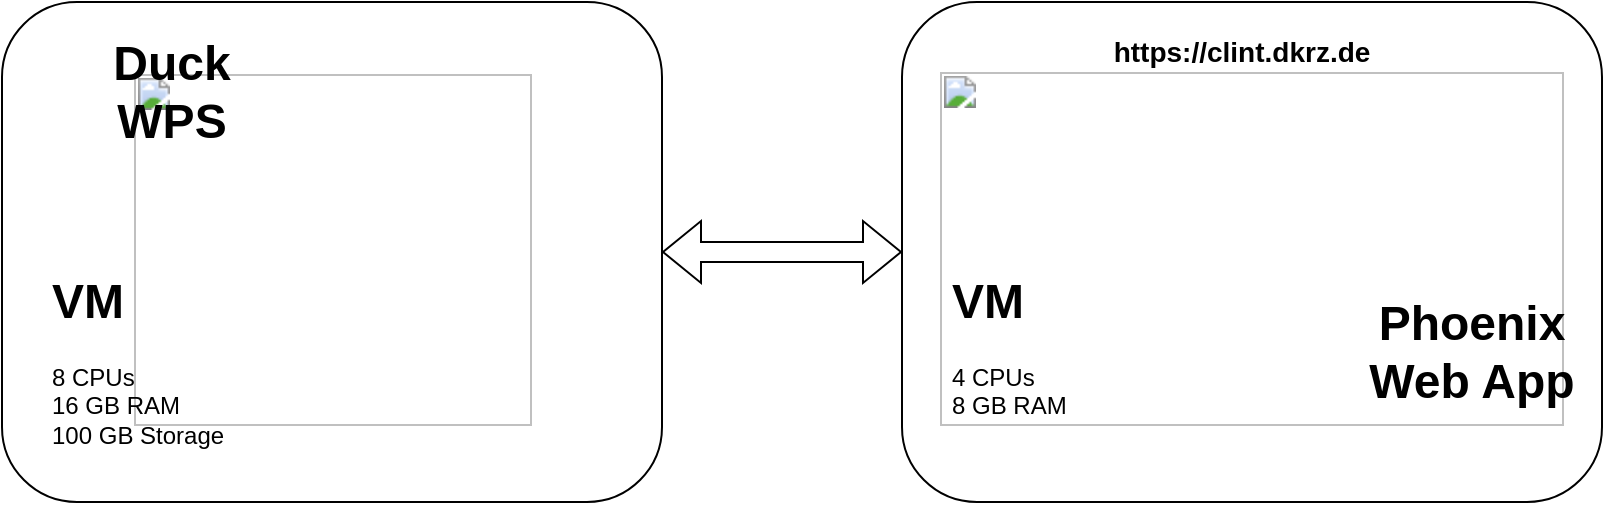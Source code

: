 <mxfile version="21.2.1" type="github">
  <diagram name="Page-1" id="RZ-sbcYPbZvdfeO4JO4t">
    <mxGraphModel dx="954" dy="620" grid="1" gridSize="10" guides="1" tooltips="1" connect="1" arrows="1" fold="1" page="1" pageScale="1" pageWidth="827" pageHeight="1169" math="0" shadow="0">
      <root>
        <mxCell id="0" />
        <mxCell id="1" parent="0" />
        <mxCell id="AlLSXUo7sbcn3DVaBx7a-1" value="&lt;meta charset=&quot;utf-8&quot;&gt;&lt;b id=&quot;docs-internal-guid-5ff0fcde-7fff-57f7-ad88-99b0f3b2afe9&quot; style=&quot;font-weight:normal;&quot;&gt;&lt;img src=&quot;https://lh5.googleusercontent.com/GNgcTFhDpjqSN2vDcPruow-RqhK-CM57k7HDgcoyxd9B3zeDJIGJSLtdnf-c4m_90DQfcPbcCR1FICPxom-QkcpGJxDJx6Ns4rT8dt3tW4eahcN-Jpkh0MtnXnobIrfyMy8yIYl1AWPu-mg=s2048&quot; height=&quot;176px;&quot; width=&quot;199px;&quot;&gt;&lt;/b&gt;" style="rounded=1;whiteSpace=wrap;html=1;" vertex="1" parent="1">
          <mxGeometry x="10" y="170" width="330" height="250" as="geometry" />
        </mxCell>
        <mxCell id="AlLSXUo7sbcn3DVaBx7a-3" value="&lt;meta charset=&quot;utf-8&quot;&gt;&lt;b id=&quot;docs-internal-guid-3ea7a7be-7fff-3cb6-ecca-75c145700076&quot; style=&quot;font-weight:normal;&quot;&gt;&lt;img src=&quot;https://lh6.googleusercontent.com/1M7CGkfS1By0BvR2SUwiYhiSd6jVYeh5oI7QB46LRV1vRvkohZqYduDwc-y_6y48ee2eP0jjUnd23b7q4Db6GsUd5QfevkbknViSIGah93FdrRidsptvaP8w3NWJ1IhyKBpyc0PRzKpO-QE=s2048&quot; height=&quot;177px;&quot; width=&quot;312px;&quot;&gt;&lt;/b&gt;" style="rounded=1;whiteSpace=wrap;html=1;" vertex="1" parent="1">
          <mxGeometry x="460" y="170" width="350" height="250" as="geometry" />
        </mxCell>
        <mxCell id="AlLSXUo7sbcn3DVaBx7a-4" value="&lt;font style=&quot;font-size: 24px;&quot;&gt;&lt;b style=&quot;&quot;&gt;Duck WPS&lt;/b&gt;&lt;/font&gt;" style="text;html=1;strokeColor=none;fillColor=none;align=center;verticalAlign=middle;whiteSpace=wrap;rounded=0;" vertex="1" parent="1">
          <mxGeometry x="50" y="200" width="90" height="30" as="geometry" />
        </mxCell>
        <mxCell id="AlLSXUo7sbcn3DVaBx7a-5" value="&lt;font style=&quot;&quot;&gt;&lt;font style=&quot;font-size: 24px;&quot;&gt;&lt;b&gt;Phoenix&lt;br&gt;Web App&lt;/b&gt;&lt;/font&gt;&lt;br&gt;&lt;/font&gt;" style="text;html=1;strokeColor=none;fillColor=none;align=center;verticalAlign=middle;whiteSpace=wrap;rounded=0;" vertex="1" parent="1">
          <mxGeometry x="690" y="330" width="110" height="30" as="geometry" />
        </mxCell>
        <mxCell id="AlLSXUo7sbcn3DVaBx7a-7" value="" style="shape=flexArrow;endArrow=classic;startArrow=classic;html=1;rounded=0;exitX=1;exitY=0.5;exitDx=0;exitDy=0;entryX=0;entryY=0.5;entryDx=0;entryDy=0;" edge="1" parent="1" source="AlLSXUo7sbcn3DVaBx7a-1" target="AlLSXUo7sbcn3DVaBx7a-3">
          <mxGeometry width="100" height="100" relative="1" as="geometry">
            <mxPoint x="360" y="430" as="sourcePoint" />
            <mxPoint x="460" y="330" as="targetPoint" />
          </mxGeometry>
        </mxCell>
        <mxCell id="AlLSXUo7sbcn3DVaBx7a-10" value="&lt;h1&gt;VM&lt;/h1&gt;&lt;div&gt;8 CPUs&lt;/div&gt;&lt;div&gt;16 GB RAM&lt;/div&gt;&lt;div&gt;100 GB Storage&lt;/div&gt;" style="text;html=1;strokeColor=none;fillColor=none;spacing=5;spacingTop=-20;whiteSpace=wrap;overflow=hidden;rounded=0;" vertex="1" parent="1">
          <mxGeometry x="30" y="300" width="110" height="100" as="geometry" />
        </mxCell>
        <mxCell id="AlLSXUo7sbcn3DVaBx7a-11" value="&lt;h1&gt;VM&lt;/h1&gt;&lt;div&gt;4 CPUs&lt;/div&gt;&lt;div&gt;8 GB RAM&lt;/div&gt;" style="text;html=1;strokeColor=none;fillColor=none;spacing=5;spacingTop=-20;whiteSpace=wrap;overflow=hidden;rounded=0;" vertex="1" parent="1">
          <mxGeometry x="480" y="300" width="110" height="100" as="geometry" />
        </mxCell>
        <mxCell id="AlLSXUo7sbcn3DVaBx7a-12" value="&lt;font style=&quot;font-size: 14px;&quot;&gt;&lt;b&gt;https://clint.dkrz.de&lt;/b&gt;&lt;/font&gt;" style="text;html=1;strokeColor=none;fillColor=none;align=center;verticalAlign=middle;whiteSpace=wrap;rounded=0;" vertex="1" parent="1">
          <mxGeometry x="600" y="180" width="60" height="30" as="geometry" />
        </mxCell>
      </root>
    </mxGraphModel>
  </diagram>
</mxfile>
